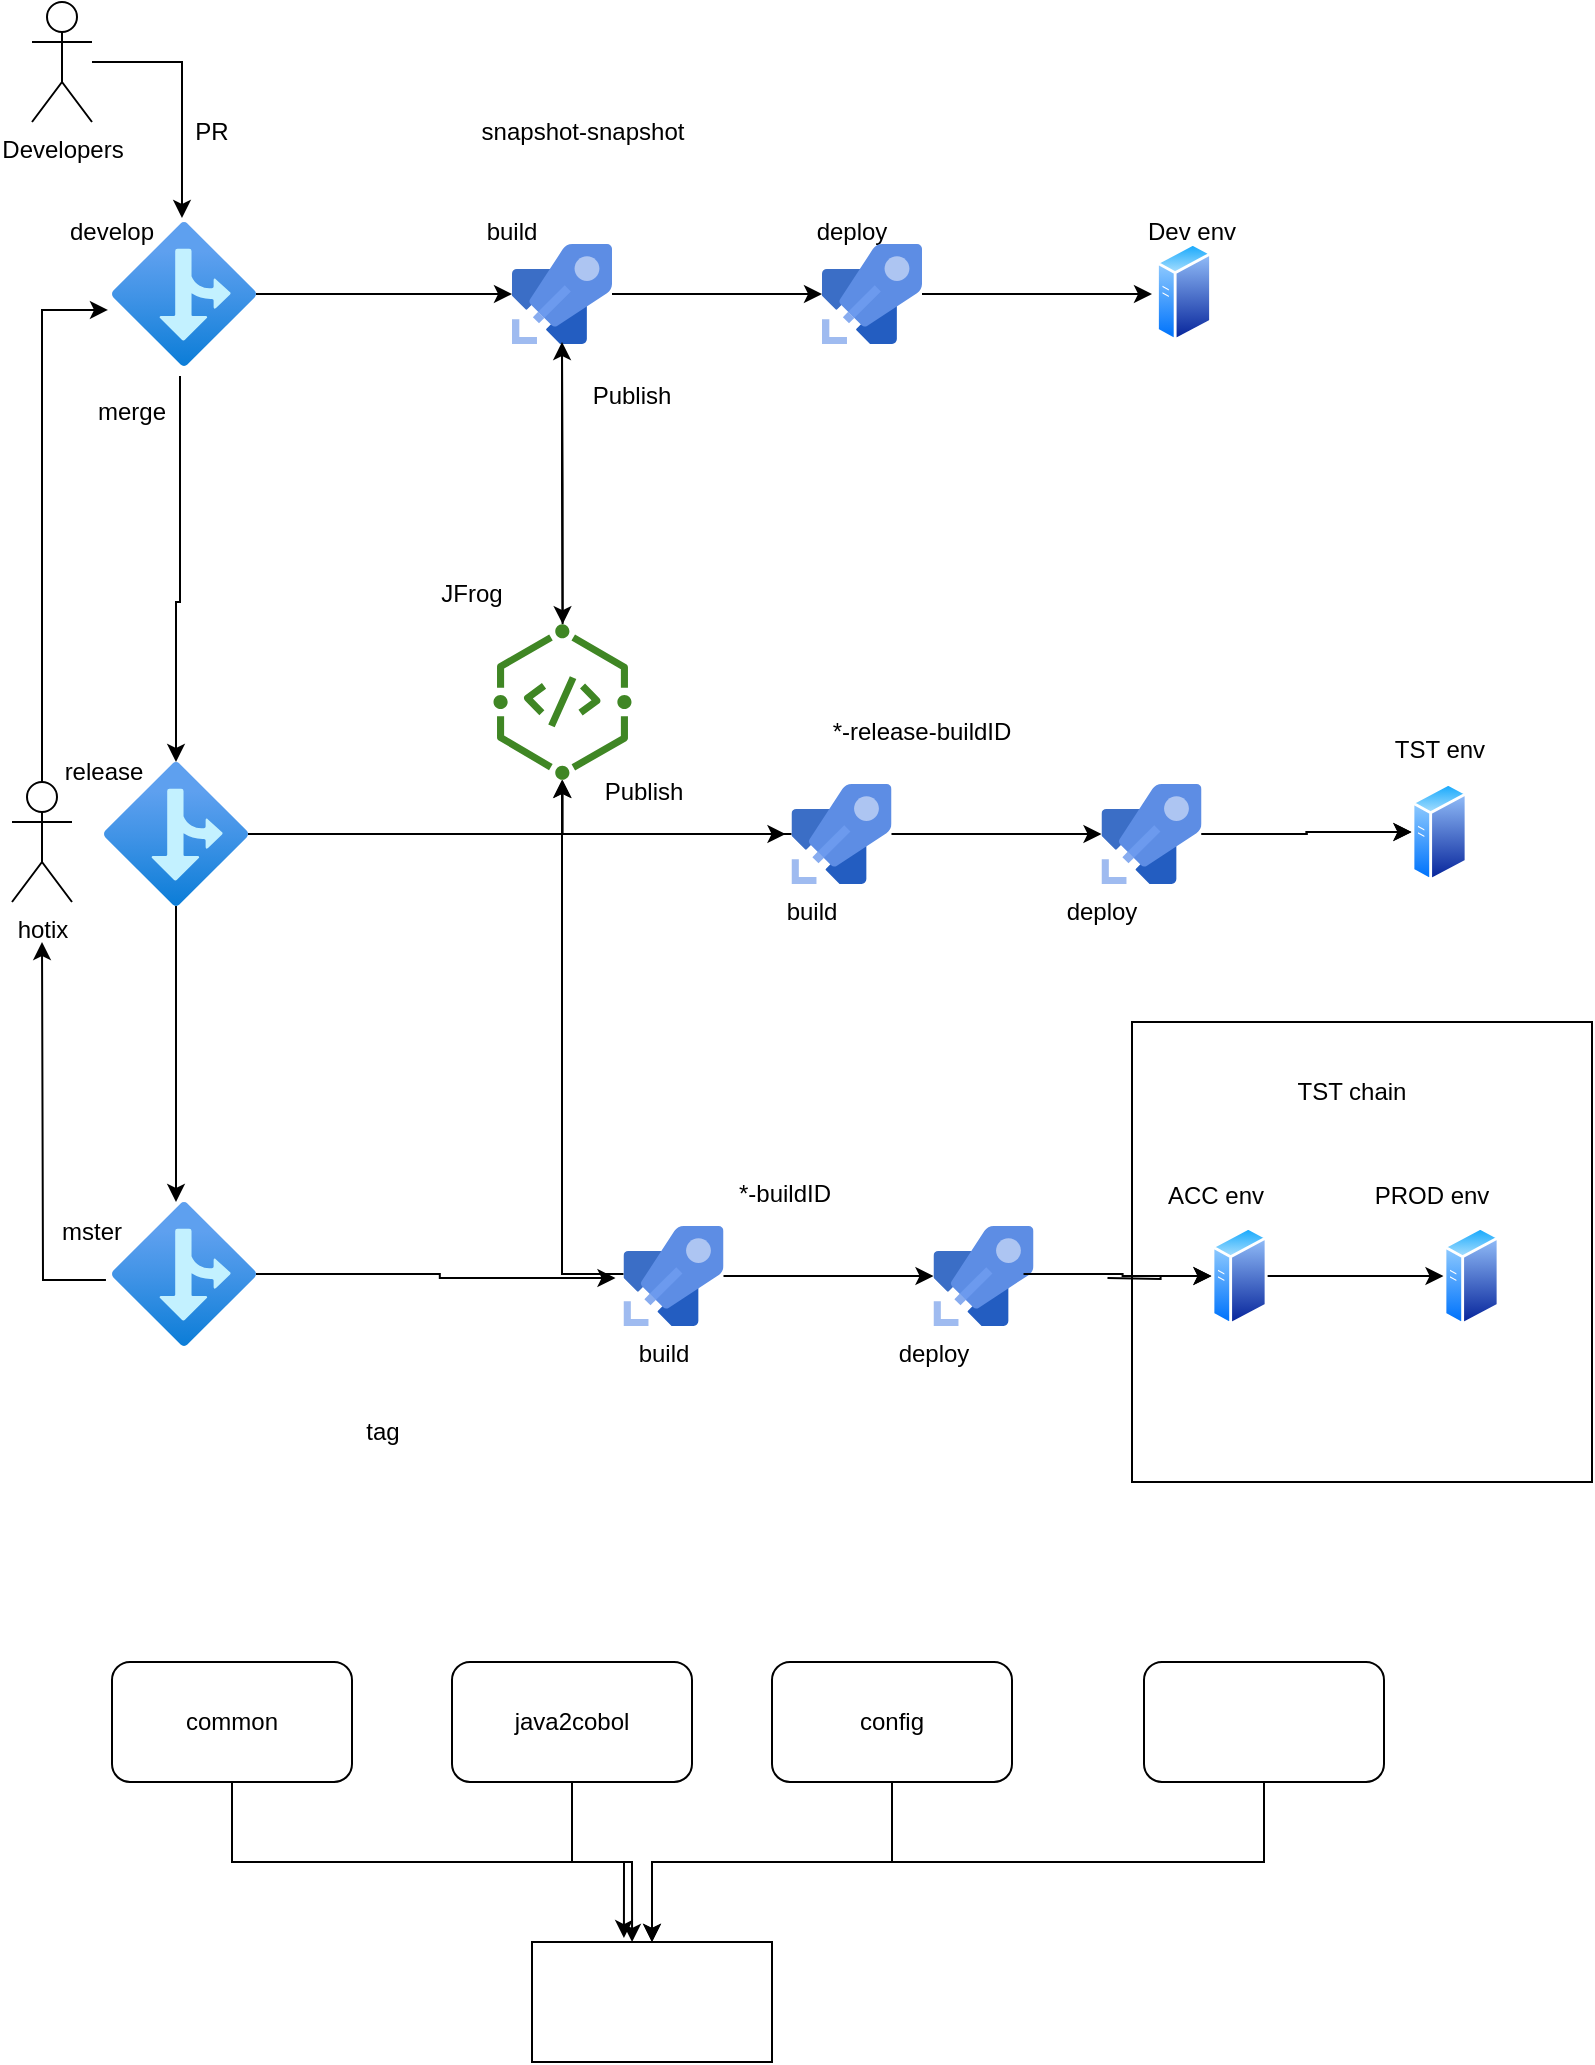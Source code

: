 <mxfile version="21.4.0" type="github">
  <diagram name="Page-1" id="wFIuEgKv5Q9pb6xqi3W2">
    <mxGraphModel dx="1647" dy="813" grid="1" gridSize="10" guides="1" tooltips="1" connect="1" arrows="1" fold="1" page="1" pageScale="1" pageWidth="850" pageHeight="1100" background="none" math="0" shadow="0">
      <root>
        <mxCell id="0" />
        <mxCell id="1" parent="0" />
        <mxCell id="kOCalukAjB1uqSZN0gl4-3" value="" style="edgeStyle=orthogonalEdgeStyle;rounded=0;orthogonalLoop=1;jettySize=auto;html=1;exitX=0.9;exitY=-0.1;exitDx=0;exitDy=0;exitPerimeter=0;" edge="1" parent="1" source="kOCalukAjB1uqSZN0gl4-72" target="kOCalukAjB1uqSZN0gl4-2">
          <mxGeometry relative="1" as="geometry">
            <mxPoint x="106" y="230" as="sourcePoint" />
          </mxGeometry>
        </mxCell>
        <mxCell id="kOCalukAjB1uqSZN0gl4-11" style="edgeStyle=orthogonalEdgeStyle;rounded=0;orthogonalLoop=1;jettySize=auto;html=1;" edge="1" parent="1" source="kOCalukAjB1uqSZN0gl4-1" target="kOCalukAjB1uqSZN0gl4-10">
          <mxGeometry relative="1" as="geometry" />
        </mxCell>
        <mxCell id="kOCalukAjB1uqSZN0gl4-1" value="" style="image;aspect=fixed;html=1;points=[];align=center;fontSize=12;image=img/lib/azure2/general/Branch.svg;" vertex="1" parent="1">
          <mxGeometry x="70" y="110" width="72" height="72" as="geometry" />
        </mxCell>
        <mxCell id="kOCalukAjB1uqSZN0gl4-13" style="edgeStyle=orthogonalEdgeStyle;rounded=0;orthogonalLoop=1;jettySize=auto;html=1;entryX=-0.06;entryY=0.5;entryDx=0;entryDy=0;entryPerimeter=0;" edge="1" parent="1" source="kOCalukAjB1uqSZN0gl4-2" target="kOCalukAjB1uqSZN0gl4-7">
          <mxGeometry relative="1" as="geometry" />
        </mxCell>
        <mxCell id="kOCalukAjB1uqSZN0gl4-47" style="edgeStyle=orthogonalEdgeStyle;rounded=0;orthogonalLoop=1;jettySize=auto;html=1;exitX=-0.042;exitY=0.542;exitDx=0;exitDy=0;exitPerimeter=0;" edge="1" parent="1" source="kOCalukAjB1uqSZN0gl4-103">
          <mxGeometry relative="1" as="geometry">
            <mxPoint x="35" y="470" as="targetPoint" />
          </mxGeometry>
        </mxCell>
        <mxCell id="kOCalukAjB1uqSZN0gl4-104" value="" style="edgeStyle=orthogonalEdgeStyle;rounded=0;orthogonalLoop=1;jettySize=auto;html=1;" edge="1" parent="1" source="kOCalukAjB1uqSZN0gl4-2" target="kOCalukAjB1uqSZN0gl4-103">
          <mxGeometry relative="1" as="geometry">
            <Array as="points">
              <mxPoint x="102" y="570" />
              <mxPoint x="102" y="570" />
            </Array>
          </mxGeometry>
        </mxCell>
        <mxCell id="kOCalukAjB1uqSZN0gl4-2" value="" style="image;aspect=fixed;html=1;points=[];align=center;fontSize=12;image=img/lib/azure2/general/Branch.svg;" vertex="1" parent="1">
          <mxGeometry x="66" y="380" width="72" height="72" as="geometry" />
        </mxCell>
        <mxCell id="kOCalukAjB1uqSZN0gl4-4" value="deploy" style="text;strokeColor=none;align=center;fillColor=none;html=1;verticalAlign=middle;whiteSpace=wrap;rounded=0;" vertex="1" parent="1">
          <mxGeometry x="410" y="100" width="60" height="30" as="geometry" />
        </mxCell>
        <mxCell id="kOCalukAjB1uqSZN0gl4-5" value="release" style="text;strokeColor=none;align=center;fillColor=none;html=1;verticalAlign=middle;whiteSpace=wrap;rounded=0;" vertex="1" parent="1">
          <mxGeometry x="36" y="370" width="60" height="30" as="geometry" />
        </mxCell>
        <mxCell id="kOCalukAjB1uqSZN0gl4-6" value="develop" style="text;strokeColor=none;align=center;fillColor=none;html=1;verticalAlign=middle;whiteSpace=wrap;rounded=0;" vertex="1" parent="1">
          <mxGeometry x="40" y="100" width="60" height="30" as="geometry" />
        </mxCell>
        <mxCell id="kOCalukAjB1uqSZN0gl4-15" value="" style="edgeStyle=orthogonalEdgeStyle;rounded=0;orthogonalLoop=1;jettySize=auto;html=1;" edge="1" parent="1" source="kOCalukAjB1uqSZN0gl4-7" target="kOCalukAjB1uqSZN0gl4-9">
          <mxGeometry relative="1" as="geometry">
            <mxPoint x="524.75" y="416" as="targetPoint" />
          </mxGeometry>
        </mxCell>
        <mxCell id="kOCalukAjB1uqSZN0gl4-22" style="edgeStyle=orthogonalEdgeStyle;rounded=0;orthogonalLoop=1;jettySize=auto;html=1;" edge="1" parent="1" source="kOCalukAjB1uqSZN0gl4-7" target="kOCalukAjB1uqSZN0gl4-20">
          <mxGeometry relative="1" as="geometry" />
        </mxCell>
        <mxCell id="kOCalukAjB1uqSZN0gl4-7" value="" style="image;sketch=0;aspect=fixed;html=1;points=[];align=center;fontSize=12;image=img/lib/mscae/Azure_Pipelines.svg;" vertex="1" parent="1">
          <mxGeometry x="409.75" y="391" width="50" height="50" as="geometry" />
        </mxCell>
        <mxCell id="kOCalukAjB1uqSZN0gl4-39" style="edgeStyle=orthogonalEdgeStyle;rounded=0;orthogonalLoop=1;jettySize=auto;html=1;" edge="1" parent="1" source="kOCalukAjB1uqSZN0gl4-8">
          <mxGeometry relative="1" as="geometry">
            <mxPoint x="590" y="146" as="targetPoint" />
          </mxGeometry>
        </mxCell>
        <mxCell id="kOCalukAjB1uqSZN0gl4-8" value="" style="image;sketch=0;aspect=fixed;html=1;points=[];align=center;fontSize=12;image=img/lib/mscae/Azure_Pipelines.svg;" vertex="1" parent="1">
          <mxGeometry x="425" y="121" width="50" height="50" as="geometry" />
        </mxCell>
        <mxCell id="kOCalukAjB1uqSZN0gl4-9" value="" style="image;sketch=0;aspect=fixed;html=1;points=[];align=center;fontSize=12;image=img/lib/mscae/Azure_Pipelines.svg;" vertex="1" parent="1">
          <mxGeometry x="564.75" y="391" width="50" height="50" as="geometry" />
        </mxCell>
        <mxCell id="kOCalukAjB1uqSZN0gl4-12" style="edgeStyle=orthogonalEdgeStyle;rounded=0;orthogonalLoop=1;jettySize=auto;html=1;entryX=0;entryY=0.5;entryDx=0;entryDy=0;entryPerimeter=0;" edge="1" parent="1" source="kOCalukAjB1uqSZN0gl4-10" target="kOCalukAjB1uqSZN0gl4-8">
          <mxGeometry relative="1" as="geometry" />
        </mxCell>
        <mxCell id="kOCalukAjB1uqSZN0gl4-23" style="edgeStyle=orthogonalEdgeStyle;rounded=0;orthogonalLoop=1;jettySize=auto;html=1;" edge="1" parent="1" source="kOCalukAjB1uqSZN0gl4-10" target="kOCalukAjB1uqSZN0gl4-20">
          <mxGeometry relative="1" as="geometry" />
        </mxCell>
        <mxCell id="kOCalukAjB1uqSZN0gl4-10" value="" style="image;sketch=0;aspect=fixed;html=1;points=[];align=center;fontSize=12;image=img/lib/mscae/Azure_Pipelines.svg;" vertex="1" parent="1">
          <mxGeometry x="270" y="121" width="50" height="50" as="geometry" />
        </mxCell>
        <mxCell id="kOCalukAjB1uqSZN0gl4-16" value="deploy" style="text;strokeColor=none;align=center;fillColor=none;html=1;verticalAlign=middle;whiteSpace=wrap;rounded=0;" vertex="1" parent="1">
          <mxGeometry x="534.75" y="440" width="60" height="30" as="geometry" />
        </mxCell>
        <mxCell id="kOCalukAjB1uqSZN0gl4-17" value="build" style="text;strokeColor=none;align=center;fillColor=none;html=1;verticalAlign=middle;whiteSpace=wrap;rounded=0;" vertex="1" parent="1">
          <mxGeometry x="240" y="100" width="60" height="30" as="geometry" />
        </mxCell>
        <mxCell id="kOCalukAjB1uqSZN0gl4-18" value="build" style="text;strokeColor=none;align=center;fillColor=none;html=1;verticalAlign=middle;whiteSpace=wrap;rounded=0;" vertex="1" parent="1">
          <mxGeometry x="389.75" y="440" width="60" height="30" as="geometry" />
        </mxCell>
        <mxCell id="kOCalukAjB1uqSZN0gl4-25" style="edgeStyle=orthogonalEdgeStyle;rounded=0;orthogonalLoop=1;jettySize=auto;html=1;entryX=0.5;entryY=0.98;entryDx=0;entryDy=0;entryPerimeter=0;" edge="1" parent="1" source="kOCalukAjB1uqSZN0gl4-20" target="kOCalukAjB1uqSZN0gl4-10">
          <mxGeometry relative="1" as="geometry" />
        </mxCell>
        <mxCell id="kOCalukAjB1uqSZN0gl4-20" value="" style="sketch=0;outlineConnect=0;fontColor=#232F3E;gradientColor=none;fillColor=#3F8624;strokeColor=none;dashed=0;verticalLabelPosition=bottom;verticalAlign=top;align=center;html=1;fontSize=12;fontStyle=0;aspect=fixed;pointerEvents=1;shape=mxgraph.aws4.iot_greengrass_artifact;" vertex="1" parent="1">
          <mxGeometry x="260.75" y="311" width="69" height="78" as="geometry" />
        </mxCell>
        <mxCell id="kOCalukAjB1uqSZN0gl4-27" value="" style="image;aspect=fixed;perimeter=ellipsePerimeter;html=1;align=center;shadow=0;dashed=0;spacingTop=3;image=img/lib/active_directory/generic_server.svg;" vertex="1" parent="1">
          <mxGeometry x="592" y="120" width="28.0" height="50" as="geometry" />
        </mxCell>
        <mxCell id="kOCalukAjB1uqSZN0gl4-31" value="Dev env" style="text;strokeColor=none;align=center;fillColor=none;html=1;verticalAlign=middle;whiteSpace=wrap;rounded=0;" vertex="1" parent="1">
          <mxGeometry x="580" y="100" width="60" height="30" as="geometry" />
        </mxCell>
        <mxCell id="kOCalukAjB1uqSZN0gl4-40" value="JFrog" style="text;strokeColor=none;align=center;fillColor=none;html=1;verticalAlign=middle;whiteSpace=wrap;rounded=0;" vertex="1" parent="1">
          <mxGeometry x="220" y="281" width="60" height="30" as="geometry" />
        </mxCell>
        <mxCell id="kOCalukAjB1uqSZN0gl4-42" style="edgeStyle=orthogonalEdgeStyle;rounded=0;orthogonalLoop=1;jettySize=auto;html=1;entryX=0.486;entryY=-0.028;entryDx=0;entryDy=0;entryPerimeter=0;" edge="1" parent="1" source="kOCalukAjB1uqSZN0gl4-41" target="kOCalukAjB1uqSZN0gl4-1">
          <mxGeometry relative="1" as="geometry" />
        </mxCell>
        <mxCell id="kOCalukAjB1uqSZN0gl4-41" value="Developers" style="shape=umlActor;verticalLabelPosition=bottom;verticalAlign=top;html=1;outlineConnect=0;" vertex="1" parent="1">
          <mxGeometry x="30" width="30" height="60" as="geometry" />
        </mxCell>
        <mxCell id="kOCalukAjB1uqSZN0gl4-44" value="snapshot-snapshot" style="text;strokeColor=none;align=center;fillColor=none;html=1;verticalAlign=middle;whiteSpace=wrap;rounded=0;" vertex="1" parent="1">
          <mxGeometry x="250" y="50" width="110.5" height="30" as="geometry" />
        </mxCell>
        <mxCell id="kOCalukAjB1uqSZN0gl4-53" style="edgeStyle=orthogonalEdgeStyle;rounded=0;orthogonalLoop=1;jettySize=auto;html=1;entryX=-0.028;entryY=0.611;entryDx=0;entryDy=0;entryPerimeter=0;" edge="1" parent="1" source="kOCalukAjB1uqSZN0gl4-46" target="kOCalukAjB1uqSZN0gl4-1">
          <mxGeometry relative="1" as="geometry">
            <Array as="points">
              <mxPoint x="35" y="154" />
            </Array>
          </mxGeometry>
        </mxCell>
        <mxCell id="kOCalukAjB1uqSZN0gl4-46" value="hotix" style="shape=umlActor;verticalLabelPosition=bottom;verticalAlign=top;html=1;outlineConnect=0;" vertex="1" parent="1">
          <mxGeometry x="20" y="390" width="30" height="60" as="geometry" />
        </mxCell>
        <mxCell id="kOCalukAjB1uqSZN0gl4-64" value="PR" style="text;strokeColor=none;align=center;fillColor=none;html=1;verticalAlign=middle;whiteSpace=wrap;rounded=0;" vertex="1" parent="1">
          <mxGeometry x="90" y="50" width="60" height="30" as="geometry" />
        </mxCell>
        <mxCell id="kOCalukAjB1uqSZN0gl4-65" value="Publish" style="text;strokeColor=none;align=center;fillColor=none;html=1;verticalAlign=middle;whiteSpace=wrap;rounded=0;" vertex="1" parent="1">
          <mxGeometry x="300" y="182" width="60" height="30" as="geometry" />
        </mxCell>
        <mxCell id="kOCalukAjB1uqSZN0gl4-67" value="" style="edgeStyle=orthogonalEdgeStyle;rounded=0;orthogonalLoop=1;jettySize=auto;html=1;entryX=0;entryY=0.5;entryDx=0;entryDy=0;" edge="1" parent="1" source="kOCalukAjB1uqSZN0gl4-9" target="kOCalukAjB1uqSZN0gl4-66">
          <mxGeometry relative="1" as="geometry">
            <mxPoint x="614.75" y="416" as="sourcePoint" />
            <mxPoint x="731.75" y="416" as="targetPoint" />
          </mxGeometry>
        </mxCell>
        <mxCell id="kOCalukAjB1uqSZN0gl4-68" value="TST env" style="text;strokeColor=none;align=center;fillColor=none;html=1;verticalAlign=middle;whiteSpace=wrap;rounded=0;" vertex="1" parent="1">
          <mxGeometry x="703.75" y="359" width="60" height="30" as="geometry" />
        </mxCell>
        <mxCell id="kOCalukAjB1uqSZN0gl4-69" value="" style="edgeStyle=orthogonalEdgeStyle;rounded=0;orthogonalLoop=1;jettySize=auto;html=1;entryX=0;entryY=0.5;entryDx=0;entryDy=0;" edge="1" parent="1" source="kOCalukAjB1uqSZN0gl4-9" target="kOCalukAjB1uqSZN0gl4-66">
          <mxGeometry relative="1" as="geometry">
            <mxPoint x="614.75" y="416" as="sourcePoint" />
            <mxPoint x="759.75" y="415" as="targetPoint" />
          </mxGeometry>
        </mxCell>
        <mxCell id="kOCalukAjB1uqSZN0gl4-66" value="" style="image;aspect=fixed;perimeter=ellipsePerimeter;html=1;align=center;shadow=0;dashed=0;spacingTop=3;image=img/lib/active_directory/generic_server.svg;" vertex="1" parent="1">
          <mxGeometry x="719.75" y="390" width="28.0" height="50" as="geometry" />
        </mxCell>
        <mxCell id="kOCalukAjB1uqSZN0gl4-72" value="merge" style="text;strokeColor=none;align=center;fillColor=none;html=1;verticalAlign=middle;whiteSpace=wrap;rounded=0;" vertex="1" parent="1">
          <mxGeometry x="50" y="190" width="60" height="30" as="geometry" />
        </mxCell>
        <mxCell id="kOCalukAjB1uqSZN0gl4-74" value="Publish" style="text;strokeColor=none;align=center;fillColor=none;html=1;verticalAlign=middle;whiteSpace=wrap;rounded=0;" vertex="1" parent="1">
          <mxGeometry x="305.75" y="380" width="60" height="30" as="geometry" />
        </mxCell>
        <mxCell id="kOCalukAjB1uqSZN0gl4-78" value="" style="rounded=0;whiteSpace=wrap;html=1;" vertex="1" parent="1">
          <mxGeometry x="280" y="970" width="120" height="60" as="geometry" />
        </mxCell>
        <mxCell id="kOCalukAjB1uqSZN0gl4-88" style="edgeStyle=orthogonalEdgeStyle;rounded=0;orthogonalLoop=1;jettySize=auto;html=1;entryX=0.383;entryY=-0.033;entryDx=0;entryDy=0;entryPerimeter=0;" edge="1" parent="1" source="kOCalukAjB1uqSZN0gl4-79" target="kOCalukAjB1uqSZN0gl4-78">
          <mxGeometry relative="1" as="geometry">
            <Array as="points">
              <mxPoint x="130" y="930" />
              <mxPoint x="326" y="930" />
            </Array>
          </mxGeometry>
        </mxCell>
        <mxCell id="kOCalukAjB1uqSZN0gl4-79" value="common" style="rounded=1;whiteSpace=wrap;html=1;" vertex="1" parent="1">
          <mxGeometry x="70" y="830" width="120" height="60" as="geometry" />
        </mxCell>
        <mxCell id="kOCalukAjB1uqSZN0gl4-84" style="edgeStyle=orthogonalEdgeStyle;rounded=0;orthogonalLoop=1;jettySize=auto;html=1;entryX=0.417;entryY=0;entryDx=0;entryDy=0;entryPerimeter=0;" edge="1" parent="1" source="kOCalukAjB1uqSZN0gl4-80" target="kOCalukAjB1uqSZN0gl4-78">
          <mxGeometry relative="1" as="geometry" />
        </mxCell>
        <mxCell id="kOCalukAjB1uqSZN0gl4-80" value="java2cobol" style="rounded=1;whiteSpace=wrap;html=1;" vertex="1" parent="1">
          <mxGeometry x="240" y="830" width="120" height="60" as="geometry" />
        </mxCell>
        <mxCell id="kOCalukAjB1uqSZN0gl4-86" style="edgeStyle=orthogonalEdgeStyle;rounded=0;orthogonalLoop=1;jettySize=auto;html=1;entryX=0.5;entryY=0;entryDx=0;entryDy=0;" edge="1" parent="1" source="kOCalukAjB1uqSZN0gl4-81" target="kOCalukAjB1uqSZN0gl4-78">
          <mxGeometry relative="1" as="geometry">
            <Array as="points">
              <mxPoint x="646" y="930" />
              <mxPoint x="340" y="930" />
            </Array>
          </mxGeometry>
        </mxCell>
        <mxCell id="kOCalukAjB1uqSZN0gl4-81" value="" style="rounded=1;whiteSpace=wrap;html=1;" vertex="1" parent="1">
          <mxGeometry x="586" y="830" width="120" height="60" as="geometry" />
        </mxCell>
        <mxCell id="kOCalukAjB1uqSZN0gl4-85" style="edgeStyle=orthogonalEdgeStyle;rounded=0;orthogonalLoop=1;jettySize=auto;html=1;entryX=0.5;entryY=0;entryDx=0;entryDy=0;" edge="1" parent="1" source="kOCalukAjB1uqSZN0gl4-82" target="kOCalukAjB1uqSZN0gl4-78">
          <mxGeometry relative="1" as="geometry" />
        </mxCell>
        <mxCell id="kOCalukAjB1uqSZN0gl4-82" value="config" style="rounded=1;whiteSpace=wrap;html=1;" vertex="1" parent="1">
          <mxGeometry x="400" y="830" width="120" height="60" as="geometry" />
        </mxCell>
        <mxCell id="kOCalukAjB1uqSZN0gl4-123" value="" style="edgeStyle=orthogonalEdgeStyle;rounded=0;orthogonalLoop=1;jettySize=auto;html=1;entryX=-0.08;entryY=0.52;entryDx=0;entryDy=0;entryPerimeter=0;" edge="1" parent="1" source="kOCalukAjB1uqSZN0gl4-103" target="kOCalukAjB1uqSZN0gl4-108">
          <mxGeometry relative="1" as="geometry" />
        </mxCell>
        <mxCell id="kOCalukAjB1uqSZN0gl4-103" value="" style="image;aspect=fixed;html=1;points=[];align=center;fontSize=12;image=img/lib/azure2/general/Branch.svg;" vertex="1" parent="1">
          <mxGeometry x="70" y="600" width="72" height="72" as="geometry" />
        </mxCell>
        <mxCell id="kOCalukAjB1uqSZN0gl4-105" value="mster" style="text;strokeColor=none;align=center;fillColor=none;html=1;verticalAlign=middle;whiteSpace=wrap;rounded=0;" vertex="1" parent="1">
          <mxGeometry x="30" y="600" width="60" height="30" as="geometry" />
        </mxCell>
        <mxCell id="kOCalukAjB1uqSZN0gl4-107" value="" style="edgeStyle=orthogonalEdgeStyle;rounded=0;orthogonalLoop=1;jettySize=auto;html=1;" edge="1" parent="1" source="kOCalukAjB1uqSZN0gl4-108" target="kOCalukAjB1uqSZN0gl4-111">
          <mxGeometry relative="1" as="geometry">
            <mxPoint x="440.75" y="637" as="targetPoint" />
          </mxGeometry>
        </mxCell>
        <mxCell id="kOCalukAjB1uqSZN0gl4-124" style="edgeStyle=orthogonalEdgeStyle;rounded=0;orthogonalLoop=1;jettySize=auto;html=1;" edge="1" parent="1" source="kOCalukAjB1uqSZN0gl4-108" target="kOCalukAjB1uqSZN0gl4-20">
          <mxGeometry relative="1" as="geometry">
            <mxPoint x="260" y="390" as="targetPoint" />
            <Array as="points">
              <mxPoint x="295" y="636" />
            </Array>
          </mxGeometry>
        </mxCell>
        <mxCell id="kOCalukAjB1uqSZN0gl4-108" value="" style="image;sketch=0;aspect=fixed;html=1;points=[];align=center;fontSize=12;image=img/lib/mscae/Azure_Pipelines.svg;" vertex="1" parent="1">
          <mxGeometry x="325.75" y="612" width="50" height="50" as="geometry" />
        </mxCell>
        <mxCell id="kOCalukAjB1uqSZN0gl4-109" style="edgeStyle=orthogonalEdgeStyle;rounded=0;orthogonalLoop=1;jettySize=auto;html=1;entryX=0;entryY=0.5;entryDx=0;entryDy=0;" edge="1" parent="1" source="kOCalukAjB1uqSZN0gl4-118" target="kOCalukAjB1uqSZN0gl4-114">
          <mxGeometry relative="1" as="geometry" />
        </mxCell>
        <mxCell id="kOCalukAjB1uqSZN0gl4-110" style="edgeStyle=orthogonalEdgeStyle;rounded=0;orthogonalLoop=1;jettySize=auto;html=1;entryX=0;entryY=0.5;entryDx=0;entryDy=0;" edge="1" parent="1" target="kOCalukAjB1uqSZN0gl4-118">
          <mxGeometry relative="1" as="geometry">
            <mxPoint x="567.75" y="638" as="sourcePoint" />
          </mxGeometry>
        </mxCell>
        <mxCell id="kOCalukAjB1uqSZN0gl4-111" value="" style="image;sketch=0;aspect=fixed;html=1;points=[];align=center;fontSize=12;image=img/lib/mscae/Azure_Pipelines.svg;" vertex="1" parent="1">
          <mxGeometry x="480.75" y="612" width="50" height="50" as="geometry" />
        </mxCell>
        <mxCell id="kOCalukAjB1uqSZN0gl4-112" value="deploy" style="text;strokeColor=none;align=center;fillColor=none;html=1;verticalAlign=middle;whiteSpace=wrap;rounded=0;" vertex="1" parent="1">
          <mxGeometry x="450.75" y="661" width="60" height="30" as="geometry" />
        </mxCell>
        <mxCell id="kOCalukAjB1uqSZN0gl4-113" value="build" style="text;strokeColor=none;align=center;fillColor=none;html=1;verticalAlign=middle;whiteSpace=wrap;rounded=0;" vertex="1" parent="1">
          <mxGeometry x="325.75" y="661" width="40" height="30" as="geometry" />
        </mxCell>
        <mxCell id="kOCalukAjB1uqSZN0gl4-114" value="" style="image;aspect=fixed;perimeter=ellipsePerimeter;html=1;align=center;shadow=0;dashed=0;spacingTop=3;image=img/lib/active_directory/generic_server.svg;" vertex="1" parent="1">
          <mxGeometry x="735.75" y="612" width="28.0" height="50" as="geometry" />
        </mxCell>
        <mxCell id="kOCalukAjB1uqSZN0gl4-115" value="PROD env" style="text;strokeColor=none;align=center;fillColor=none;html=1;verticalAlign=middle;whiteSpace=wrap;rounded=0;" vertex="1" parent="1">
          <mxGeometry x="699.75" y="582" width="60" height="30" as="geometry" />
        </mxCell>
        <mxCell id="kOCalukAjB1uqSZN0gl4-116" value="ACC env" style="text;strokeColor=none;align=center;fillColor=none;html=1;verticalAlign=middle;whiteSpace=wrap;rounded=0;" vertex="1" parent="1">
          <mxGeometry x="591.75" y="582" width="60" height="30" as="geometry" />
        </mxCell>
        <mxCell id="kOCalukAjB1uqSZN0gl4-117" value="" style="edgeStyle=orthogonalEdgeStyle;rounded=0;orthogonalLoop=1;jettySize=auto;html=1;entryX=0;entryY=0.5;entryDx=0;entryDy=0;exitX=0.9;exitY=0.48;exitDx=0;exitDy=0;exitPerimeter=0;" edge="1" parent="1" source="kOCalukAjB1uqSZN0gl4-111" target="kOCalukAjB1uqSZN0gl4-118">
          <mxGeometry relative="1" as="geometry">
            <mxPoint x="623.75" y="637" as="sourcePoint" />
            <mxPoint x="775.75" y="636" as="targetPoint" />
          </mxGeometry>
        </mxCell>
        <mxCell id="kOCalukAjB1uqSZN0gl4-118" value="" style="image;aspect=fixed;perimeter=ellipsePerimeter;html=1;align=center;shadow=0;dashed=0;spacingTop=3;image=img/lib/active_directory/generic_server.svg;" vertex="1" parent="1">
          <mxGeometry x="619.75" y="612" width="28.0" height="50" as="geometry" />
        </mxCell>
        <mxCell id="kOCalukAjB1uqSZN0gl4-128" value="*-buildID" style="text;strokeColor=none;align=center;fillColor=none;html=1;verticalAlign=middle;whiteSpace=wrap;rounded=0;" vertex="1" parent="1">
          <mxGeometry x="350.5" y="581" width="110.5" height="30" as="geometry" />
        </mxCell>
        <mxCell id="kOCalukAjB1uqSZN0gl4-131" value="" style="whiteSpace=wrap;html=1;aspect=fixed;fillColor=none;" vertex="1" parent="1">
          <mxGeometry x="580" y="510" width="230" height="230" as="geometry" />
        </mxCell>
        <mxCell id="kOCalukAjB1uqSZN0gl4-129" value="*-release-buildID" style="text;strokeColor=none;align=center;fillColor=none;html=1;verticalAlign=middle;whiteSpace=wrap;rounded=0;" vertex="1" parent="1">
          <mxGeometry x="425" y="350" width="100" height="30" as="geometry" />
        </mxCell>
        <mxCell id="kOCalukAjB1uqSZN0gl4-130" value="tag" style="text;strokeColor=none;align=center;fillColor=none;html=1;verticalAlign=middle;whiteSpace=wrap;rounded=0;" vertex="1" parent="1">
          <mxGeometry x="150" y="700" width="110.5" height="30" as="geometry" />
        </mxCell>
        <mxCell id="kOCalukAjB1uqSZN0gl4-132" value="TST chain" style="text;strokeColor=none;align=center;fillColor=none;html=1;verticalAlign=middle;whiteSpace=wrap;rounded=0;" vertex="1" parent="1">
          <mxGeometry x="659.75" y="530" width="60" height="30" as="geometry" />
        </mxCell>
      </root>
    </mxGraphModel>
  </diagram>
</mxfile>
